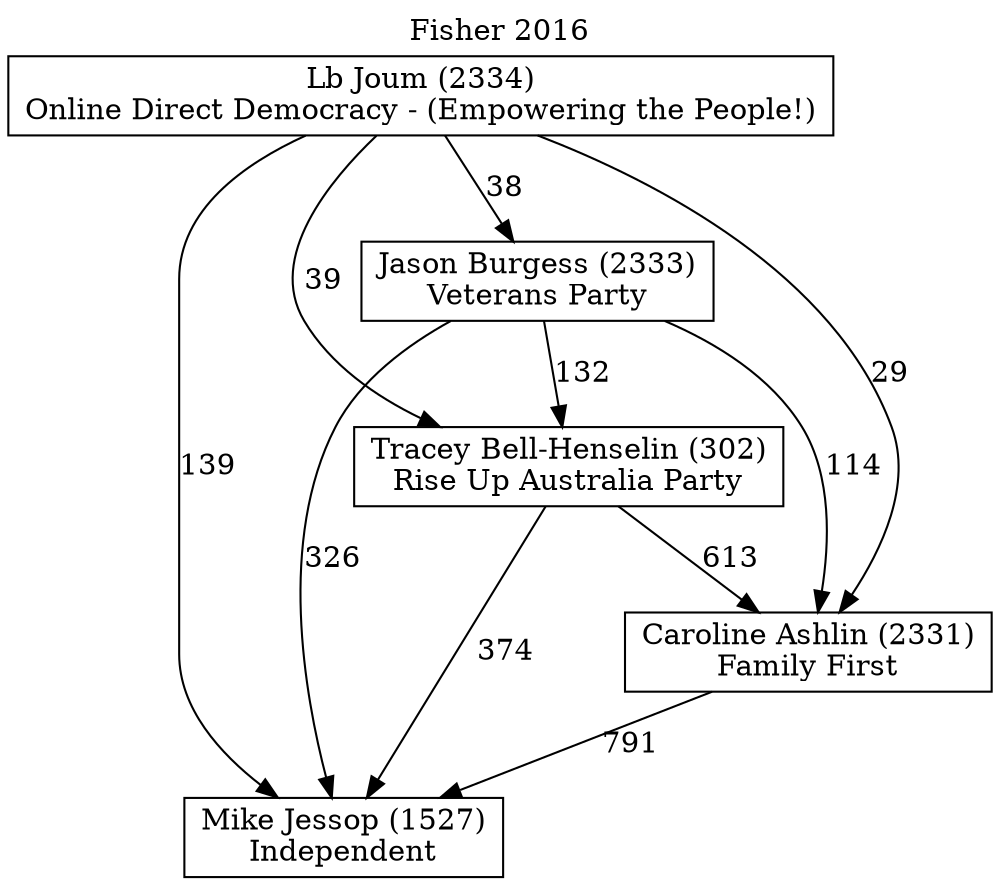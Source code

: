 // House preference flow
digraph "Mike Jessop (1527)_Fisher_2016" {
	graph [label="Fisher 2016" labelloc=t mclimit=10]
	node [shape=box]
	"Mike Jessop (1527)" [label="Mike Jessop (1527)
Independent"]
	"Lb Joum (2334)" [label="Lb Joum (2334)
Online Direct Democracy - (Empowering the People!)"]
	"Jason Burgess (2333)" [label="Jason Burgess (2333)
Veterans Party"]
	"Caroline Ashlin (2331)" [label="Caroline Ashlin (2331)
Family First"]
	"Tracey Bell-Henselin (302)" [label="Tracey Bell-Henselin (302)
Rise Up Australia Party"]
	"Jason Burgess (2333)" -> "Caroline Ashlin (2331)" [label=114]
	"Jason Burgess (2333)" -> "Tracey Bell-Henselin (302)" [label=132]
	"Lb Joum (2334)" -> "Tracey Bell-Henselin (302)" [label=39]
	"Lb Joum (2334)" -> "Mike Jessop (1527)" [label=139]
	"Lb Joum (2334)" -> "Caroline Ashlin (2331)" [label=29]
	"Jason Burgess (2333)" -> "Mike Jessop (1527)" [label=326]
	"Caroline Ashlin (2331)" -> "Mike Jessop (1527)" [label=791]
	"Tracey Bell-Henselin (302)" -> "Caroline Ashlin (2331)" [label=613]
	"Tracey Bell-Henselin (302)" -> "Mike Jessop (1527)" [label=374]
	"Lb Joum (2334)" -> "Jason Burgess (2333)" [label=38]
}
